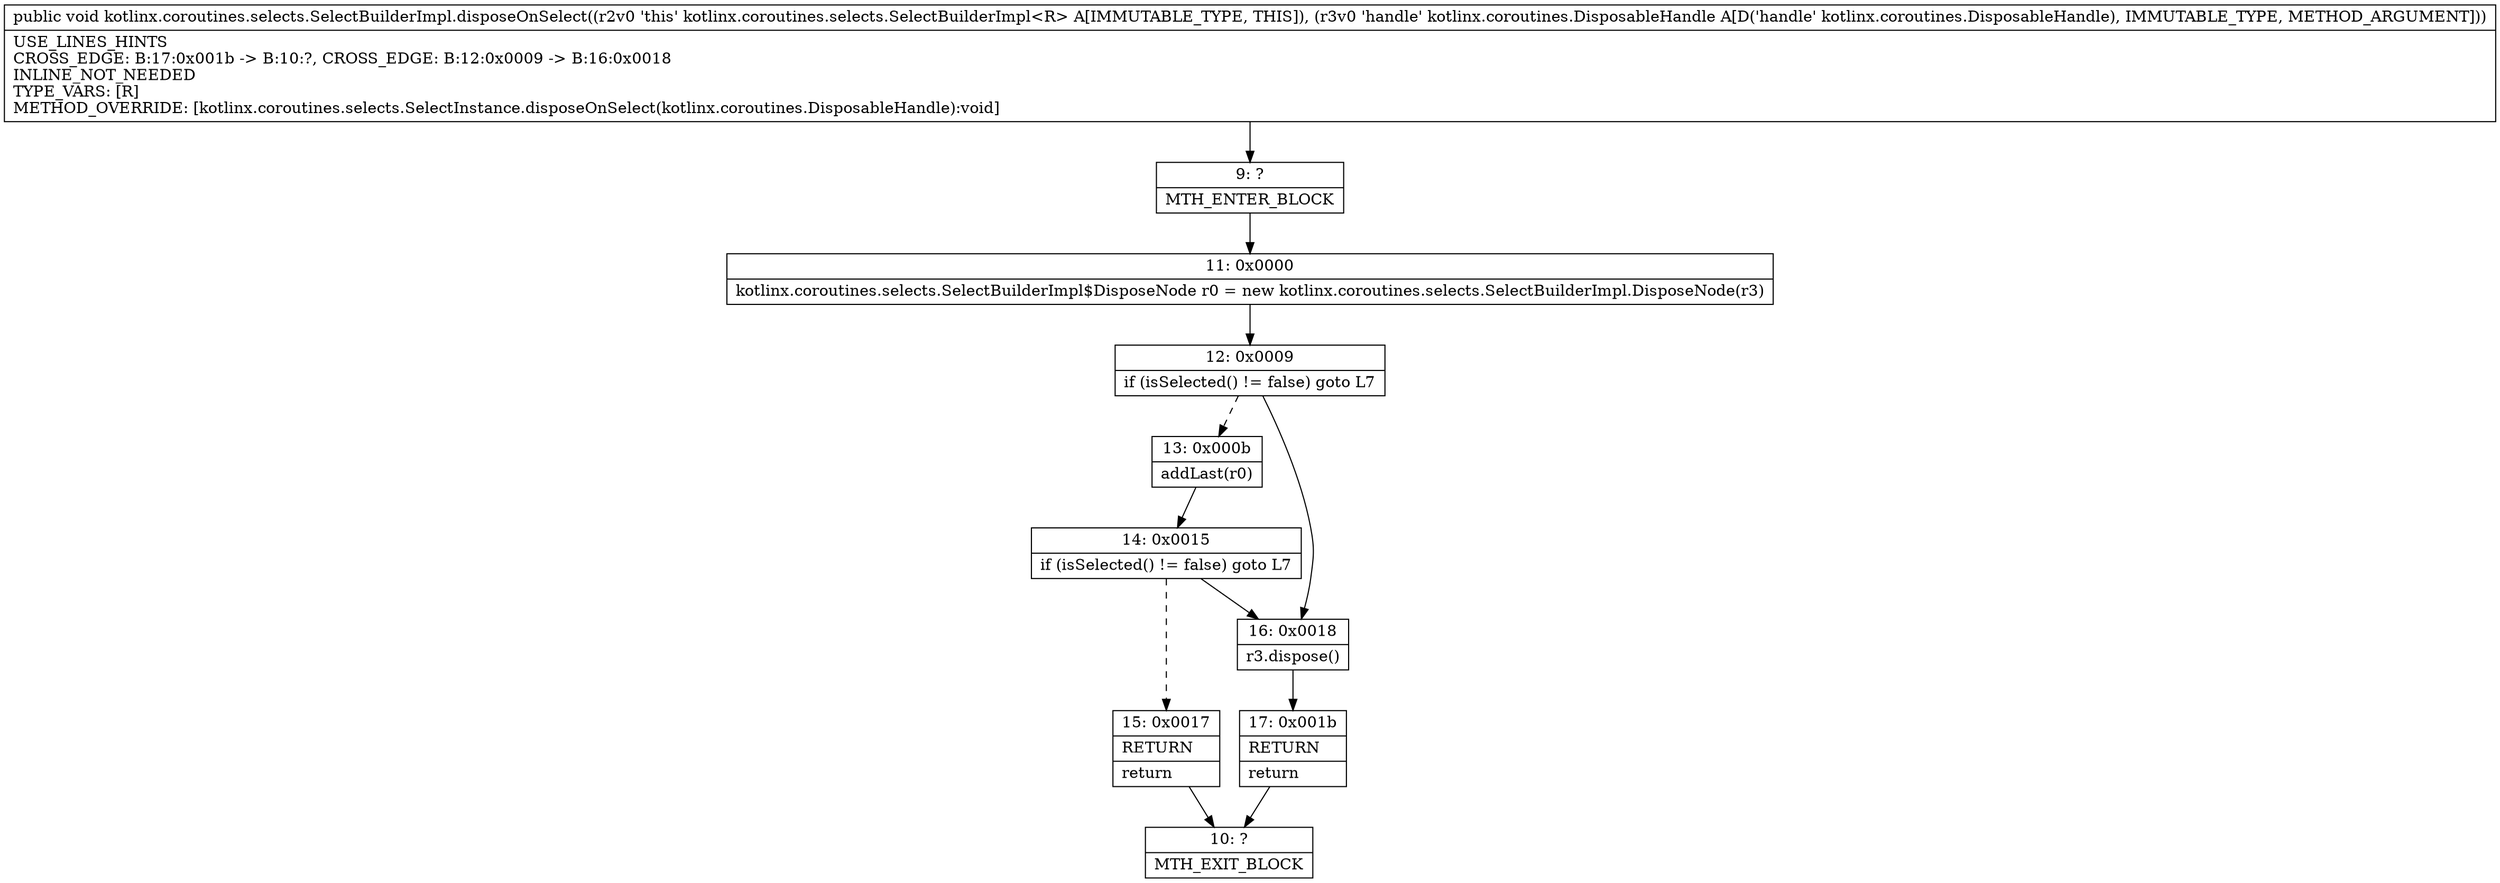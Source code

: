 digraph "CFG forkotlinx.coroutines.selects.SelectBuilderImpl.disposeOnSelect(Lkotlinx\/coroutines\/DisposableHandle;)V" {
Node_9 [shape=record,label="{9\:\ ?|MTH_ENTER_BLOCK\l}"];
Node_11 [shape=record,label="{11\:\ 0x0000|kotlinx.coroutines.selects.SelectBuilderImpl$DisposeNode r0 = new kotlinx.coroutines.selects.SelectBuilderImpl.DisposeNode(r3)\l}"];
Node_12 [shape=record,label="{12\:\ 0x0009|if (isSelected() != false) goto L7\l}"];
Node_13 [shape=record,label="{13\:\ 0x000b|addLast(r0)\l}"];
Node_14 [shape=record,label="{14\:\ 0x0015|if (isSelected() != false) goto L7\l}"];
Node_15 [shape=record,label="{15\:\ 0x0017|RETURN\l|return\l}"];
Node_10 [shape=record,label="{10\:\ ?|MTH_EXIT_BLOCK\l}"];
Node_16 [shape=record,label="{16\:\ 0x0018|r3.dispose()\l}"];
Node_17 [shape=record,label="{17\:\ 0x001b|RETURN\l|return\l}"];
MethodNode[shape=record,label="{public void kotlinx.coroutines.selects.SelectBuilderImpl.disposeOnSelect((r2v0 'this' kotlinx.coroutines.selects.SelectBuilderImpl\<R\> A[IMMUTABLE_TYPE, THIS]), (r3v0 'handle' kotlinx.coroutines.DisposableHandle A[D('handle' kotlinx.coroutines.DisposableHandle), IMMUTABLE_TYPE, METHOD_ARGUMENT]))  | USE_LINES_HINTS\lCROSS_EDGE: B:17:0x001b \-\> B:10:?, CROSS_EDGE: B:12:0x0009 \-\> B:16:0x0018\lINLINE_NOT_NEEDED\lTYPE_VARS: [R]\lMETHOD_OVERRIDE: [kotlinx.coroutines.selects.SelectInstance.disposeOnSelect(kotlinx.coroutines.DisposableHandle):void]\l}"];
MethodNode -> Node_9;Node_9 -> Node_11;
Node_11 -> Node_12;
Node_12 -> Node_13[style=dashed];
Node_12 -> Node_16;
Node_13 -> Node_14;
Node_14 -> Node_15[style=dashed];
Node_14 -> Node_16;
Node_15 -> Node_10;
Node_16 -> Node_17;
Node_17 -> Node_10;
}


